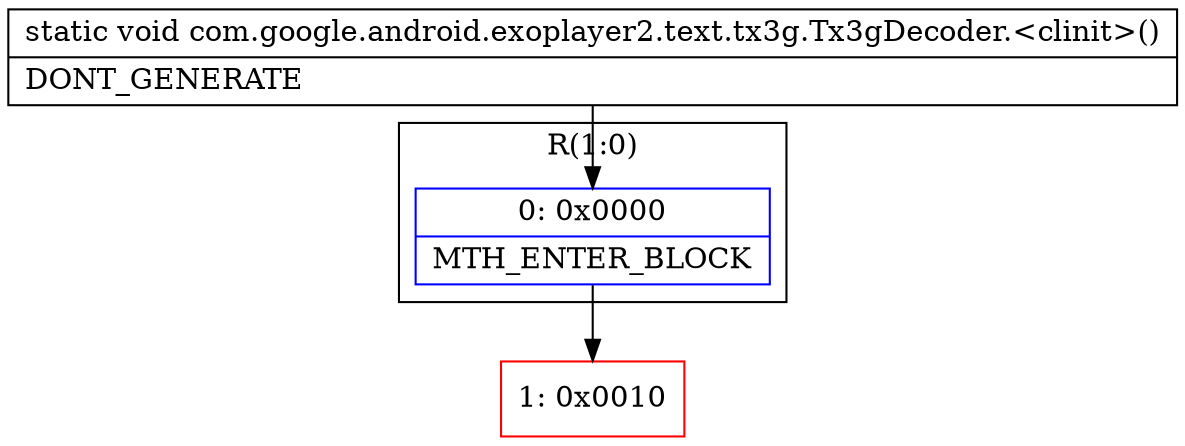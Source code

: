 digraph "CFG forcom.google.android.exoplayer2.text.tx3g.Tx3gDecoder.\<clinit\>()V" {
subgraph cluster_Region_1984542826 {
label = "R(1:0)";
node [shape=record,color=blue];
Node_0 [shape=record,label="{0\:\ 0x0000|MTH_ENTER_BLOCK\l}"];
}
Node_1 [shape=record,color=red,label="{1\:\ 0x0010}"];
MethodNode[shape=record,label="{static void com.google.android.exoplayer2.text.tx3g.Tx3gDecoder.\<clinit\>()  | DONT_GENERATE\l}"];
MethodNode -> Node_0;
Node_0 -> Node_1;
}

